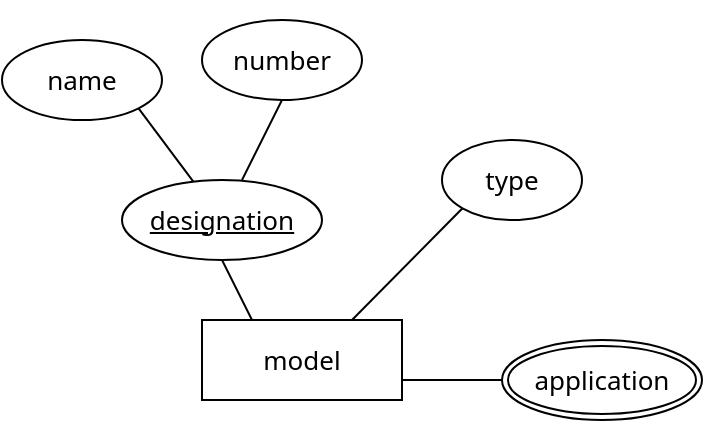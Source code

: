 <mxfile version="15.6.6" type="device"><diagram id="R2lEEEUBdFMjLlhIrx00" name="Page-1"><mxGraphModel dx="1422" dy="730" grid="1" gridSize="10" guides="1" tooltips="1" connect="1" arrows="1" fold="1" page="1" pageScale="1" pageWidth="850" pageHeight="1100" math="0" shadow="0" extFonts="Permanent Marker^https://fonts.googleapis.com/css?family=Permanent+Marker"><root><mxCell id="0"/><mxCell id="1" parent="0"/><mxCell id="ZgKFdhLjTGqCJ71-1xwb-3" value="" style="rounded=0;whiteSpace=wrap;html=1;fontFamily=Noto Sans;fontSource=https%3A%2F%2Ffonts.googleapis.com%2Fcss%3Ffamily%3DNoto%2BSans;strokeColor=none;fillColor=none;fontColor=default;" parent="1" vertex="1"><mxGeometry x="665" y="30" width="30" height="20" as="geometry"/></mxCell><mxCell id="fC1hcsIoNDYLjIuKjTgR-48" value="model" style="whiteSpace=wrap;html=1;align=center;fontSize=13;fontFamily=Noto Sans;fontSource=https%3A%2F%2Ffonts.googleapis.com%2Fcss%3Ffamily%3DNoto%2BSans;" parent="1" vertex="1"><mxGeometry x="640" y="190" width="100" height="40" as="geometry"/></mxCell><mxCell id="fC1hcsIoNDYLjIuKjTgR-49" value="designation" style="ellipse;whiteSpace=wrap;html=1;align=center;fontStyle=4;fontSize=13;fontFamily=Noto Sans;fontSource=https%3A%2F%2Ffonts.googleapis.com%2Fcss%3Ffamily%3DNoto%2BSans;" parent="1" vertex="1"><mxGeometry x="600" y="120" width="100" height="40" as="geometry"/></mxCell><mxCell id="fC1hcsIoNDYLjIuKjTgR-50" value="name" style="ellipse;whiteSpace=wrap;html=1;align=center;fontSize=13;fontFamily=Noto Sans;fontSource=https%3A%2F%2Ffonts.googleapis.com%2Fcss%3Ffamily%3DNoto%2BSans;" parent="1" vertex="1"><mxGeometry x="540" y="50" width="80" height="40" as="geometry"/></mxCell><mxCell id="fC1hcsIoNDYLjIuKjTgR-51" value="number" style="ellipse;whiteSpace=wrap;html=1;align=center;fontSize=13;fontFamily=Noto Sans;fontSource=https%3A%2F%2Ffonts.googleapis.com%2Fcss%3Ffamily%3DNoto%2BSans;" parent="1" vertex="1"><mxGeometry x="640" y="40" width="80" height="40" as="geometry"/></mxCell><mxCell id="fC1hcsIoNDYLjIuKjTgR-52" value="" style="endArrow=none;html=1;rounded=0;exitX=1;exitY=1;exitDx=0;exitDy=0;fontSize=13;fontFamily=Noto Sans;fontSource=https%3A%2F%2Ffonts.googleapis.com%2Fcss%3Ffamily%3DNoto%2BSans;" parent="1" source="fC1hcsIoNDYLjIuKjTgR-50" target="fC1hcsIoNDYLjIuKjTgR-49" edge="1"><mxGeometry relative="1" as="geometry"><mxPoint x="578.06" y="130" as="sourcePoint"/><mxPoint x="581.949" y="200" as="targetPoint"/></mxGeometry></mxCell><mxCell id="fC1hcsIoNDYLjIuKjTgR-53" value="" style="endArrow=none;html=1;rounded=0;exitX=0.5;exitY=1;exitDx=0;exitDy=0;fontSize=13;fontFamily=Noto Sans;fontSource=https%3A%2F%2Ffonts.googleapis.com%2Fcss%3Ffamily%3DNoto%2BSans;" parent="1" source="fC1hcsIoNDYLjIuKjTgR-51" edge="1"><mxGeometry relative="1" as="geometry"><mxPoint x="740" y="100" as="sourcePoint"/><mxPoint x="660" y="120" as="targetPoint"/></mxGeometry></mxCell><mxCell id="fC1hcsIoNDYLjIuKjTgR-55" value="type" style="ellipse;whiteSpace=wrap;html=1;align=center;fontSize=13;fontFamily=Noto Sans;fontSource=https%3A%2F%2Ffonts.googleapis.com%2Fcss%3Ffamily%3DNoto%2BSans;" parent="1" vertex="1"><mxGeometry x="760" y="100" width="70" height="40" as="geometry"/></mxCell><mxCell id="fC1hcsIoNDYLjIuKjTgR-56" value="" style="endArrow=none;html=1;rounded=0;exitX=0.5;exitY=1;exitDx=0;exitDy=0;entryX=0.25;entryY=0;entryDx=0;entryDy=0;fontSize=13;fontFamily=Noto Sans;fontSource=https%3A%2F%2Ffonts.googleapis.com%2Fcss%3Ffamily%3DNoto%2BSans;" parent="1" source="fC1hcsIoNDYLjIuKjTgR-49" target="fC1hcsIoNDYLjIuKjTgR-48" edge="1"><mxGeometry relative="1" as="geometry"><mxPoint x="740" y="120" as="sourcePoint"/><mxPoint x="720" y="160" as="targetPoint"/></mxGeometry></mxCell><mxCell id="fC1hcsIoNDYLjIuKjTgR-57" value="" style="endArrow=none;html=1;rounded=0;exitX=0;exitY=1;exitDx=0;exitDy=0;entryX=0.75;entryY=0;entryDx=0;entryDy=0;fontSize=13;fontFamily=Noto Sans;fontSource=https%3A%2F%2Ffonts.googleapis.com%2Fcss%3Ffamily%3DNoto%2BSans;" parent="1" source="fC1hcsIoNDYLjIuKjTgR-55" target="fC1hcsIoNDYLjIuKjTgR-48" edge="1"><mxGeometry relative="1" as="geometry"><mxPoint x="700" y="100" as="sourcePoint"/><mxPoint x="680" y="140" as="targetPoint"/></mxGeometry></mxCell><mxCell id="fC1hcsIoNDYLjIuKjTgR-58" value="application" style="ellipse;shape=doubleEllipse;margin=3;whiteSpace=wrap;html=1;align=center;fontSize=13;fontFamily=Noto Sans;fontSource=https%3A%2F%2Ffonts.googleapis.com%2Fcss%3Ffamily%3DNoto%2BSans;" parent="1" vertex="1"><mxGeometry x="790" y="200" width="100" height="40" as="geometry"/></mxCell><mxCell id="fC1hcsIoNDYLjIuKjTgR-59" value="" style="endArrow=none;html=1;rounded=0;exitX=0;exitY=0.5;exitDx=0;exitDy=0;entryX=1;entryY=0.75;entryDx=0;entryDy=0;fontSize=13;fontFamily=Noto Sans;fontSource=https%3A%2F%2Ffonts.googleapis.com%2Fcss%3Ffamily%3DNoto%2BSans;" parent="1" source="fC1hcsIoNDYLjIuKjTgR-58" target="fC1hcsIoNDYLjIuKjTgR-48" edge="1"><mxGeometry relative="1" as="geometry"><mxPoint x="690" y="90" as="sourcePoint"/><mxPoint x="670" y="130" as="targetPoint"/></mxGeometry></mxCell><mxCell id="AD9iKvBSuS-7V4orNLm6-1" value="" style="rounded=0;whiteSpace=wrap;html=1;fontFamily=Noto Sans;fontSource=https%3A%2F%2Ffonts.googleapis.com%2Fcss%3Ffamily%3DNoto%2BSans;strokeColor=none;fillColor=none;fontColor=default;" vertex="1" parent="1"><mxGeometry x="825" y="230" width="30" height="20" as="geometry"/></mxCell></root></mxGraphModel></diagram></mxfile>
